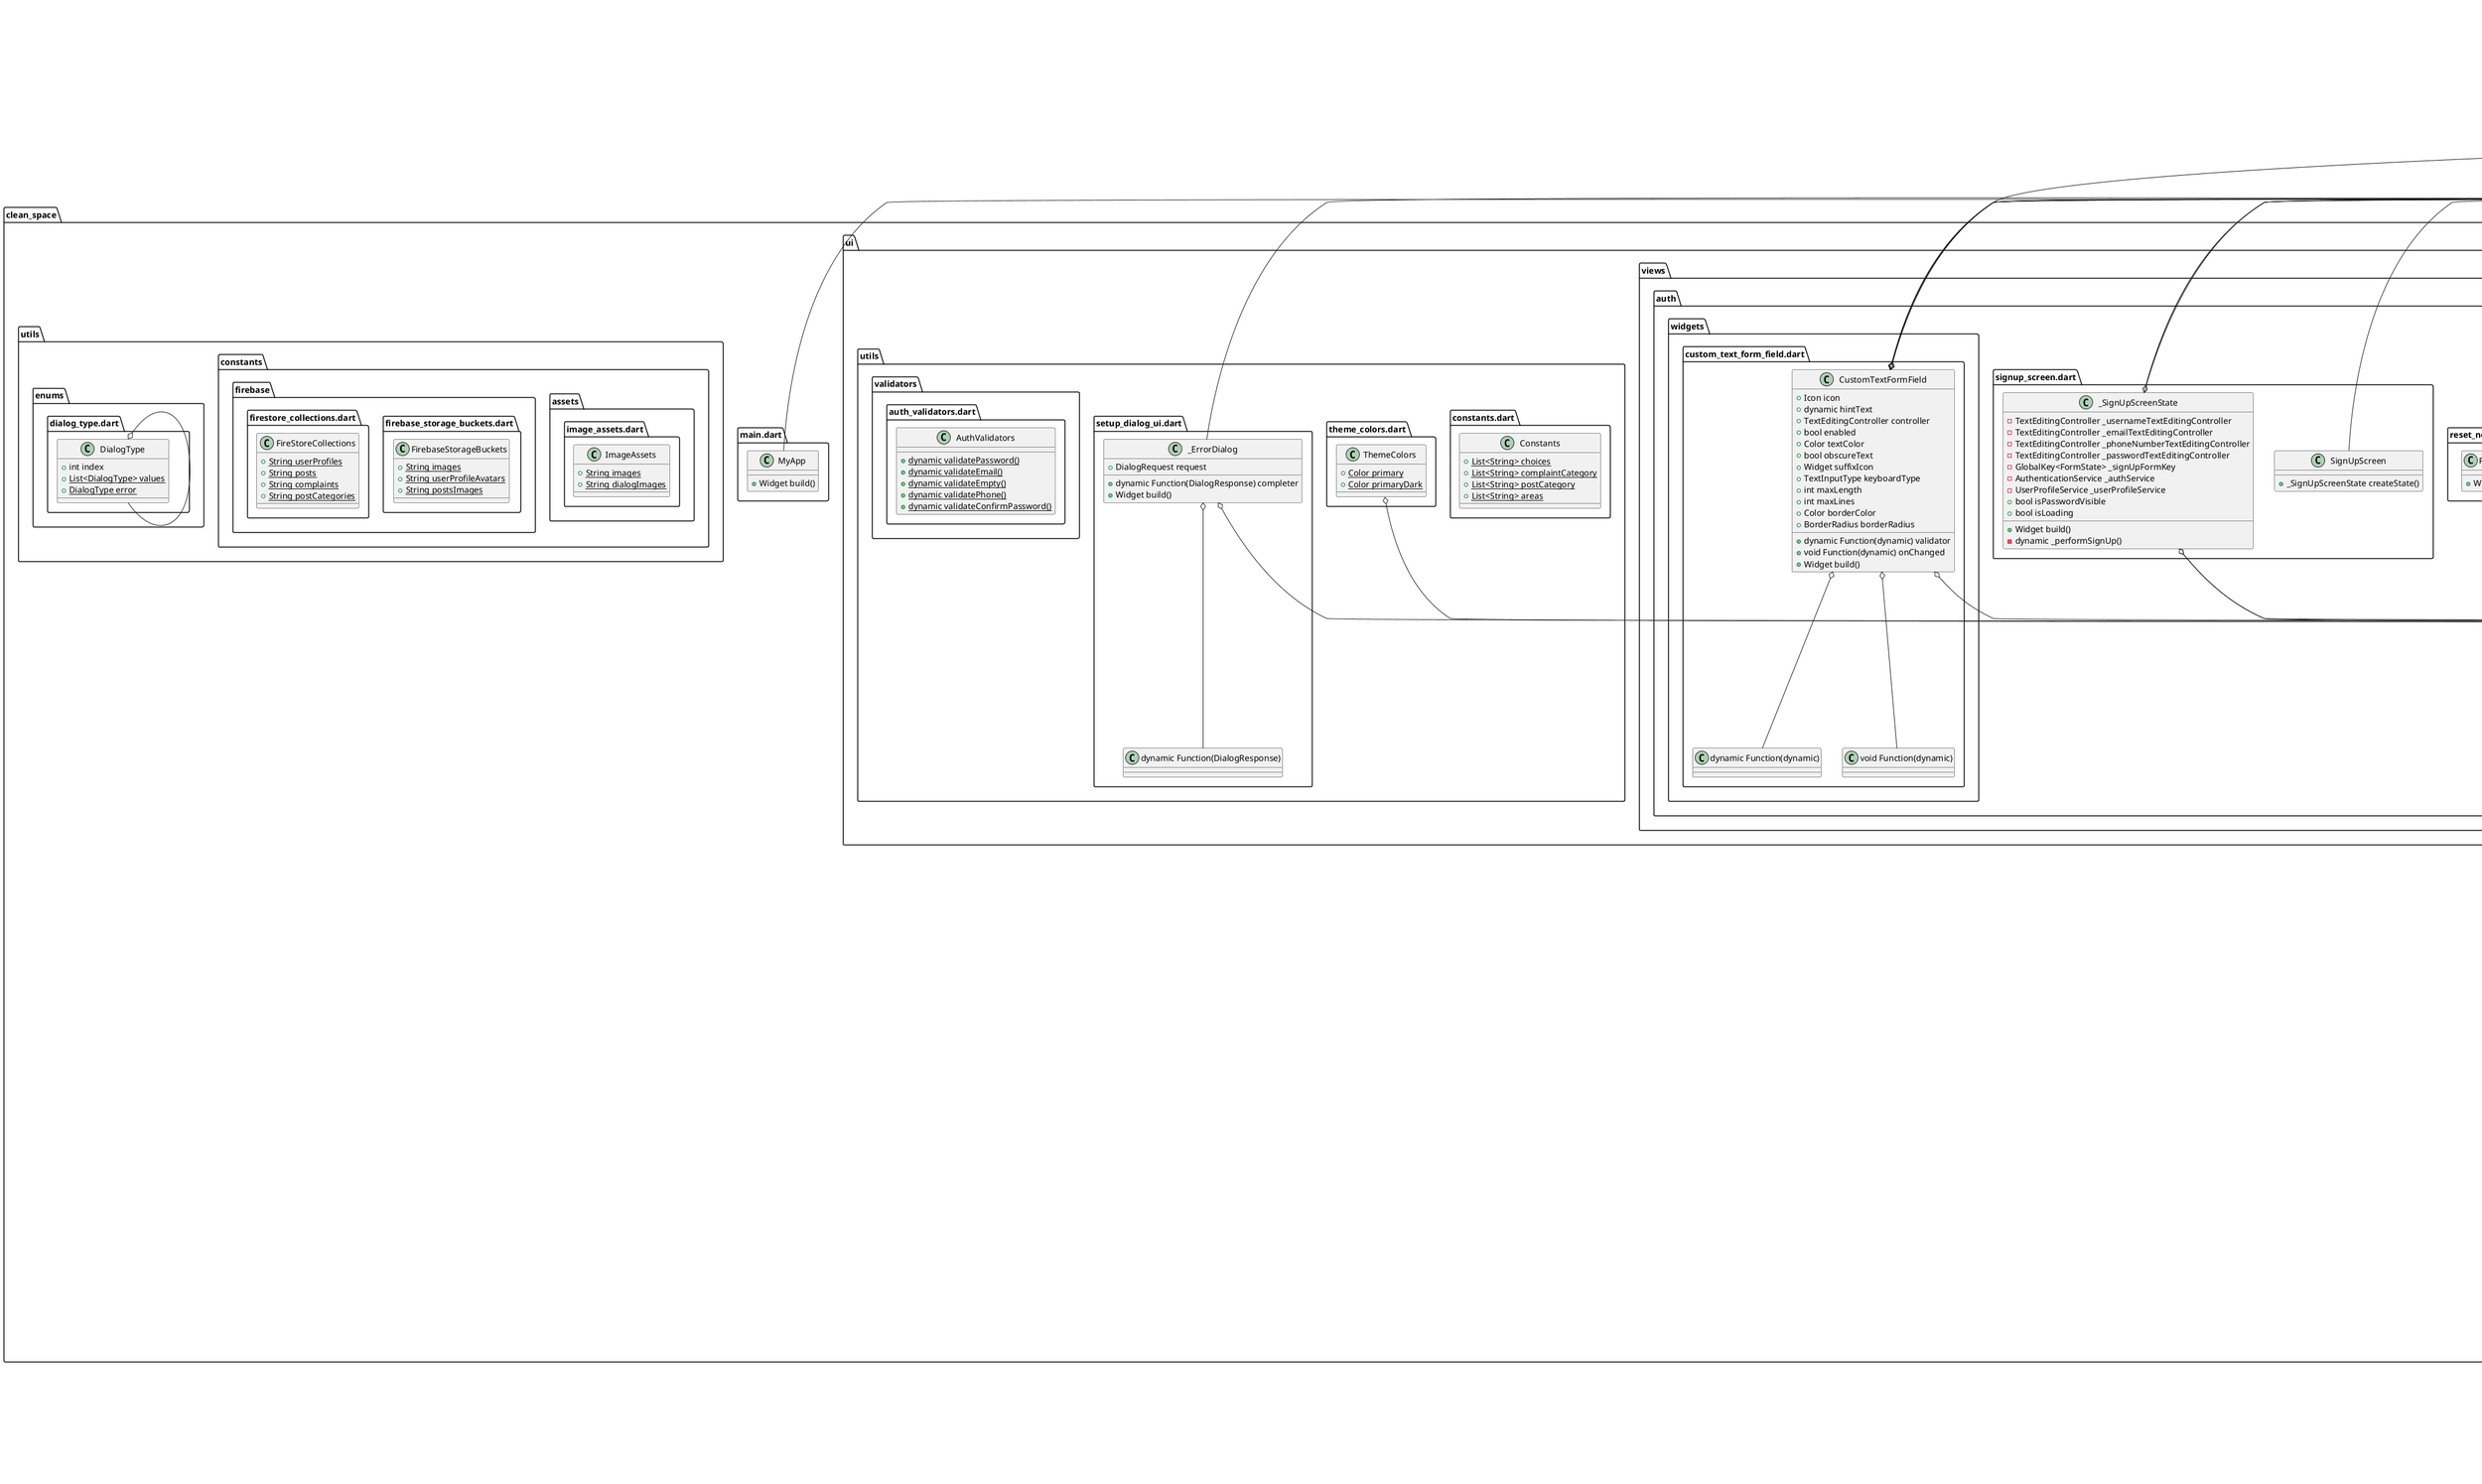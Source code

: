 @startuml
set namespaceSeparator ::

class "clean_space::app::router.dart::$Router" {
}

class "clean_space::app::router.gr.dart::Routes" {
  {static} +dynamic startupScreen
  {static} +dynamic onBoardingScreen
  {static} +dynamic loginScreen
  {static} +dynamic signUpScreen
  {static} +dynamic forgotPasswordSendVerificationScreen
  {static} +dynamic resetNewPasswordScreen
  {static} +dynamic profileScreen
  {static} +dynamic editProfileView
  {static} +dynamic settingsScreen
  {static} +dynamic homeScreen
  {static} +dynamic createPostScreen
  {static} +dynamic feedView
  {static} +dynamic feedSingleScreen
  {static} +dynamic rankView
  {static} +dynamic areaFeedView
  {static} +Set all
}

class "clean_space::app::router.gr.dart::Router" {
  -List<RouteDef> _routes
  -Map<Type, Route<dynamic> Function(RouteData)> _pagesMap
  +List<RouteDef> routes
  +Map<Type, Route<dynamic> Function(RouteData)> pagesMap
}

"auto_route::src::router_base.dart::RouterBase" <|-- "clean_space::app::router.gr.dart::Router"

class "clean_space::app::router.gr.dart::ProfileScreenArguments" {
  +UserProfile userProfile
  +bool isCurrentProfile
}

"clean_space::app::router.gr.dart::ProfileScreenArguments" o-- "clean_space::models::user_profile.dart::UserProfile"

class "clean_space::app::router.gr.dart::EditProfileViewArguments" {
  +UserProfile userProfile
}

"clean_space::app::router.gr.dart::EditProfileViewArguments" o-- "clean_space::models::user_profile.dart::UserProfile"

class "clean_space::app::router.gr.dart::SettingsScreenArguments" {
  +UserProfile userProfile
}

"clean_space::app::router.gr.dart::SettingsScreenArguments" o-- "clean_space::models::user_profile.dart::UserProfile"

class "clean_space::app::router.gr.dart::CreatePostScreenArguments" {
  +bool isComplaint
  +Post post
}

"clean_space::app::router.gr.dart::CreatePostScreenArguments" o-- "clean_space::models::post.dart::Post"

class "clean_space::app::router.gr.dart::FeedSingleScreenArguments" {
  +Post post
}

"clean_space::app::router.gr.dart::FeedSingleScreenArguments" o-- "clean_space::models::post.dart::Post"

class "clean_space::app::router.gr.dart::AreaFeedViewArguments" {
  +Location location
}

"clean_space::app::router.gr.dart::AreaFeedViewArguments" o-- "clean_space::models::area.dart::Location"

class "clean_space::errors::failure.dart::Failure" {
  +String message
  +String toString()
}

class "clean_space::main.dart::MyApp" {
  +Widget build()
}

"flutter::src::widgets::framework.dart::StatelessWidget" <|-- "clean_space::main.dart::MyApp"

class "clean_space::models::area.dart::Location" {
  +int point
  +String country
  +String state
  +String city
  +String area
  {static} +String separator
  +String toStringForDatabase()
  +String toString()
}

class "clean_space::models::post.dart::Post" {
  +String id
  +bool isComplaint
  +String imageUrl
  +String content
  +String category
  +Location location
  +String author
  +List<String> likes
  +DateTime createdAt
  +DateTime updatedAt
  +String toString()
  +Map toMap()
}

"clean_space::models::post.dart::Post" o-- "clean_space::models::area.dart::Location"

class "clean_space::models::post.dart::PostLike" {
  +String id
  +String username
  +String email
  +String avatarUrl
}

class "clean_space::models::post.dart::PostCategory" {
  +String id
  +String category
  +bool isForComplaint
  +Map toMap()
}

class "clean_space::models::user_profile.dart::UserProfile" {
  +String uid
  +String username
  +String email
  +String phone
  +String avatarUrl
  +Location location
  +String bio
  +DateTime createdAt
  +DateTime updatedAt
  +String toString()
  +Map toMap()
  +Map toMapForLikes()
}

"clean_space::models::user_profile.dart::UserProfile" o-- "clean_space::models::area.dart::Location"

class "clean_space::services::authentication_service.dart::AuthenticationService" {
  -FirebaseAuth _firebaseAuth
  -UserProfileService _userProfileService
  +User currentFirebaseUser
  +bool isUserLoggedIn
  +Future<UserProfile> currentUserProfile
  -Future _deleteCurrentAuthUser()
  +Future signInWithEmailAndPassword()
  +Future signUpWithEmailAndPassword()
  +Future sendForgotPasswordEmail()
  +Future signOut()
  +Future changePassword()
  -dynamic _getErrorMessageFromFirebaseException()
}

"clean_space::services::authentication_service.dart::AuthenticationService" o-- "firebase_auth::firebase_auth.dart::FirebaseAuth"
"clean_space::services::authentication_service.dart::AuthenticationService" o-- "clean_space::services::user_profile_service.dart::UserProfileService"
"clean_space::services::authentication_service.dart::AuthenticationService" o-- "firebase_auth::firebase_auth.dart::User"

class "clean_space::services::firestore_service.dart::FirestoreService" {
  {static} -FirebaseFirestore _firebaseFireStore
  +Future setData()
  +Future addData()
  +Future updateData()
  +Future getDocument()
  +Stream collectionStream()
  +Stream getDataStreamFromQuerySnapShotStream()
  +Future deleteDocument()
  -Future _tryFutureOrThrowFailure()
}

"clean_space::services::firestore_service.dart::FirestoreService" o-- "cloud_firestore::cloud_firestore.dart::FirebaseFirestore"

class "clean_space::services::image_services.dart::ImageService" {
  {static} +ImagePicker picker
  {static} +Future openCameraForImage()
  {static} +Future openGalleryForImage()
}

"clean_space::services::image_services.dart::ImageService" o-- "image_picker::image_picker.dart::ImagePicker"

abstract class "clean_space::services::posts_service.dart::PostsServiceBase" {
  +Stream getAllPosts()
  +Stream getAllPostsOf()
  +Stream getPostsByArea()
  +Future getPostsByAreaCount()
  +Future getPost()
  +Future createPost()
  +Future deletePost()
  +Future updatePost()
}

class "clean_space::services::posts_service.dart::PostsService" {
  -FirebaseFirestore _firestore
  -FirestoreService _firestoreService
  {static} -FirebaseStorage _firebaseStorage
  +String postsCollectionPath
  -Reference _postImagesBucket
  +Future createPost()
  +Future deletePost()
  +Stream getAllPosts()
  +Stream getAllPostsOf()
  +Future getPost()
  +Stream getPostsByArea()
  +Future getPostsByAreaCount()
  +Future updatePost()
  +Future uploadImageAndGetDownloadableUrl()
  +Future getAllLocationsFromPost()
  +Future addLike()
  +Future removeLike()
  +Stream getLikesOf()
  +Future addPostCategory()
  +Stream getPostCategory()
}

"clean_space::services::posts_service.dart::PostsService" o-- "cloud_firestore::cloud_firestore.dart::FirebaseFirestore"
"clean_space::services::posts_service.dart::PostsService" o-- "clean_space::services::firestore_service.dart::FirestoreService"
"clean_space::services::posts_service.dart::PostsService" o-- "firebase_storage::firebase_storage.dart::FirebaseStorage"
"clean_space::services::posts_service.dart::PostsService" o-- "firebase_storage::firebase_storage.dart::Reference"
"clean_space::services::posts_service.dart::PostsServiceBase" <|-- "clean_space::services::posts_service.dart::PostsService"

class "clean_space::services::rank_service.dart::RankService" {
  -PostsService _postsService
  +Future calculatePointsOfArea()
  +Future sortAndFilterLocationsByRank()
  +Future getAllLocations()
}

"clean_space::services::rank_service.dart::RankService" o-- "clean_space::services::posts_service.dart::PostsService"

class "clean_space::services::user_profile_service.dart::UserProfileService" {
  {static} -FirebaseFirestore _firebaseFireStore
  {static} -FirebaseStorage _firebaseStorage
  -CollectionReference _userProfiles
  -Reference _userProfileAvatarBucket
  +Future getUserProfile()
  +Future isUsernameAlreadyTaken()
  +Future getEmailFromUsername()
  +Future createUserProfile()
  +Future updateUserProfile()
  +Future uploadAvatarImageAndGetDownloadableUrl()
  +Future updateAvatarImageInUserProfile()
  +Future deleteAvatarImage()
}

"clean_space::services::user_profile_service.dart::UserProfileService" o-- "cloud_firestore::cloud_firestore.dart::FirebaseFirestore"
"clean_space::services::user_profile_service.dart::UserProfileService" o-- "firebase_storage::firebase_storage.dart::FirebaseStorage"
"clean_space::services::user_profile_service.dart::UserProfileService" o-- "cloud_firestore::cloud_firestore.dart::CollectionReference"
"clean_space::services::user_profile_service.dart::UserProfileService" o-- "firebase_storage::firebase_storage.dart::Reference"

class "clean_space::services::user_profile_service.dart::_FirestoreUserProfileKeys" {
  {static} +String avatarUrl
}

class "clean_space::ui::utils::constants.dart::Constants" {
  {static} +List<String> choices
  {static} +List<String> complaintCategory
  {static} +List<String> postCategory
  {static} +List<String> areas
}

class "clean_space::ui::utils::setup_dialog_ui.dart::_ErrorDialog" {
  +DialogRequest request
  +dynamic Function(DialogResponse) completer
  +Widget build()
}

"clean_space::ui::utils::setup_dialog_ui.dart::_ErrorDialog" o-- "stacked_services::src::models::overlay_request.dart::DialogRequest"
"clean_space::ui::utils::setup_dialog_ui.dart::_ErrorDialog" o-- "clean_space::ui::utils::setup_dialog_ui.dart::dynamic Function(DialogResponse)"
"flutter::src::widgets::framework.dart::StatelessWidget" <|-- "clean_space::ui::utils::setup_dialog_ui.dart::_ErrorDialog"

class "clean_space::ui::utils::theme_colors.dart::ThemeColors" {
  {static} +Color primary
  {static} +Color primaryDark
}

"clean_space::ui::utils::theme_colors.dart::ThemeColors" o-- "dart::ui::Color"

class "clean_space::ui::utils::validators::auth_validators.dart::AuthValidators" {
  {static} +dynamic validatePassword()
  {static} +dynamic validateEmail()
  {static} +dynamic validateEmpty()
  {static} +dynamic validatePhone()
  {static} +dynamic validateConfirmPassword()
}

class "clean_space::ui::views::auth::forgot_password_send_verification_screen.dart::ForgotPasswordSendVerificationScreen" {
  +_ForgotPasswordSendVerificationScreenState createState()
}

"flutter::src::widgets::framework.dart::StatefulWidget" <|-- "clean_space::ui::views::auth::forgot_password_send_verification_screen.dart::ForgotPasswordSendVerificationScreen"

class "clean_space::ui::views::auth::forgot_password_send_verification_screen.dart::_ForgotPasswordSendVerificationScreenState" {
  -TextEditingController _emailTextEditingController
  -GlobalKey<FormState> _forgotPasswordFormKey
  -AuthenticationService _authService
  +bool isLoading
  +bool hasVerificationSent
  +Widget build()
  -dynamic _performSendForgotPasswordVerification()
}

"clean_space::ui::views::auth::forgot_password_send_verification_screen.dart::_ForgotPasswordSendVerificationScreenState" o-- "flutter::src::widgets::editable_text.dart::TextEditingController"
"clean_space::ui::views::auth::forgot_password_send_verification_screen.dart::_ForgotPasswordSendVerificationScreenState" o-- "flutter::src::widgets::framework.dart::GlobalKey<FormState>"
"clean_space::ui::views::auth::forgot_password_send_verification_screen.dart::_ForgotPasswordSendVerificationScreenState" o-- "clean_space::services::authentication_service.dart::AuthenticationService"
"flutter::src::widgets::framework.dart::State<T>" <|-- "clean_space::ui::views::auth::forgot_password_send_verification_screen.dart::_ForgotPasswordSendVerificationScreenState"

class "clean_space::ui::views::auth::login_screen.dart::LoginScreen" {
  +_LoginScreenState createState()
}

"flutter::src::widgets::framework.dart::StatefulWidget" <|-- "clean_space::ui::views::auth::login_screen.dart::LoginScreen"

class "clean_space::ui::views::auth::login_screen.dart::_LoginScreenState" {
  -TextEditingController _emailTextEditingController
  -TextEditingController _passwordTextEditingController
  -GlobalKey<FormState> _loginFormKey
  -AuthenticationService _authService
  +bool isPasswordVisible
  +bool isLoading
  +Widget build()
  -dynamic _performLogin()
}

"clean_space::ui::views::auth::login_screen.dart::_LoginScreenState" o-- "flutter::src::widgets::editable_text.dart::TextEditingController"
"clean_space::ui::views::auth::login_screen.dart::_LoginScreenState" o-- "flutter::src::widgets::framework.dart::GlobalKey<FormState>"
"clean_space::ui::views::auth::login_screen.dart::_LoginScreenState" o-- "clean_space::services::authentication_service.dart::AuthenticationService"
"flutter::src::widgets::framework.dart::State<T>" <|-- "clean_space::ui::views::auth::login_screen.dart::_LoginScreenState"

class "clean_space::ui::views::auth::reset_new_password_screen.dart::ResetNewPasswordScreen" {
  +Widget build()
}

"flutter::src::widgets::framework.dart::StatelessWidget" <|-- "clean_space::ui::views::auth::reset_new_password_screen.dart::ResetNewPasswordScreen"

class "clean_space::ui::views::auth::signup_screen.dart::SignUpScreen" {
  +_SignUpScreenState createState()
}

"flutter::src::widgets::framework.dart::StatefulWidget" <|-- "clean_space::ui::views::auth::signup_screen.dart::SignUpScreen"

class "clean_space::ui::views::auth::signup_screen.dart::_SignUpScreenState" {
  -TextEditingController _usernameTextEditingController
  -TextEditingController _emailTextEditingController
  -TextEditingController _phoneNumberTextEditingController
  -TextEditingController _passwordTextEditingController
  -GlobalKey<FormState> _signUpFormKey
  -AuthenticationService _authService
  -UserProfileService _userProfileService
  +bool isPasswordVisible
  +bool isLoading
  +Widget build()
  -dynamic _performSignUp()
}

"clean_space::ui::views::auth::signup_screen.dart::_SignUpScreenState" o-- "flutter::src::widgets::editable_text.dart::TextEditingController"
"clean_space::ui::views::auth::signup_screen.dart::_SignUpScreenState" o-- "flutter::src::widgets::framework.dart::GlobalKey<FormState>"
"clean_space::ui::views::auth::signup_screen.dart::_SignUpScreenState" o-- "clean_space::services::authentication_service.dart::AuthenticationService"
"clean_space::ui::views::auth::signup_screen.dart::_SignUpScreenState" o-- "clean_space::services::user_profile_service.dart::UserProfileService"
"flutter::src::widgets::framework.dart::State<T>" <|-- "clean_space::ui::views::auth::signup_screen.dart::_SignUpScreenState"

class "clean_space::ui::views::auth::widgets::custom_text_form_field.dart::CustomTextFormField" {
  +Icon icon
  +dynamic hintText
  +TextEditingController controller
  +bool enabled
  +dynamic Function(dynamic) validator
  +Color textColor
  +bool obscureText
  +Widget suffixIcon
  +TextInputType keyboardType
  +void Function(dynamic) onChanged
  +int maxLength
  +int maxLines
  +Color borderColor
  +BorderRadius borderRadius
  +Widget build()
}

"clean_space::ui::views::auth::widgets::custom_text_form_field.dart::CustomTextFormField" o-- "flutter::src::widgets::icon.dart::Icon"
"clean_space::ui::views::auth::widgets::custom_text_form_field.dart::CustomTextFormField" o-- "flutter::src::widgets::editable_text.dart::TextEditingController"
"clean_space::ui::views::auth::widgets::custom_text_form_field.dart::CustomTextFormField" o-- "clean_space::ui::views::auth::widgets::custom_text_form_field.dart::dynamic Function(dynamic)"
"clean_space::ui::views::auth::widgets::custom_text_form_field.dart::CustomTextFormField" o-- "dart::ui::Color"
"clean_space::ui::views::auth::widgets::custom_text_form_field.dart::CustomTextFormField" o-- "flutter::src::widgets::framework.dart::Widget"
"clean_space::ui::views::auth::widgets::custom_text_form_field.dart::CustomTextFormField" o-- "flutter::src::services::text_input.dart::TextInputType"
"clean_space::ui::views::auth::widgets::custom_text_form_field.dart::CustomTextFormField" o-- "clean_space::ui::views::auth::widgets::custom_text_form_field.dart::void Function(dynamic)"
"clean_space::ui::views::auth::widgets::custom_text_form_field.dart::CustomTextFormField" o-- "flutter::src::painting::border_radius.dart::BorderRadius"
"flutter::src::widgets::framework.dart::StatelessWidget" <|-- "clean_space::ui::views::auth::widgets::custom_text_form_field.dart::CustomTextFormField"

class "clean_space::ui::views::home::feed_view.dart::FeedView" {
  +_FeedViewState createState()
}

"flutter::src::widgets::framework.dart::StatefulWidget" <|-- "clean_space::ui::views::home::feed_view.dart::FeedView"

class "clean_space::ui::views::home::feed_view.dart::_FeedViewState" {
  -AuthenticationService _authenticationService
  -PostsService _postsService
  +Widget build()
}

"clean_space::ui::views::home::feed_view.dart::_FeedViewState" o-- "clean_space::services::authentication_service.dart::AuthenticationService"
"clean_space::ui::views::home::feed_view.dart::_FeedViewState" o-- "clean_space::services::posts_service.dart::PostsService"
"flutter::src::widgets::framework.dart::State<T>" <|-- "clean_space::ui::views::home::feed_view.dart::_FeedViewState"

class "clean_space::ui::views::home::home_screen.dart::HomeScreen" {
  +_HomeScreenState createState()
}

"flutter::src::widgets::framework.dart::StatefulWidget" <|-- "clean_space::ui::views::home::home_screen.dart::HomeScreen"

class "clean_space::ui::views::home::home_screen.dart::_HomeScreenState" {
  -AuthenticationService _authenticationService
  -int _currentIndex
  -UserProfile _userProfile
  +void initState()
  +Future fetchUserProfile()
  -dynamic _showBottomSheet()
  +Widget build()
  +Widget buildNavBarItem()
}

"clean_space::ui::views::home::home_screen.dart::_HomeScreenState" o-- "clean_space::services::authentication_service.dart::AuthenticationService"
"clean_space::ui::views::home::home_screen.dart::_HomeScreenState" o-- "clean_space::models::user_profile.dart::UserProfile"
"flutter::src::widgets::framework.dart::State<T>" <|-- "clean_space::ui::views::home::home_screen.dart::_HomeScreenState"

class "clean_space::ui::views::posts::create_post_screen.dart::CreatePostScreen" {
  +bool isComplaint
  +Post post
  +_CreatePostScreenState createState()
}

"clean_space::ui::views::posts::create_post_screen.dart::CreatePostScreen" o-- "clean_space::models::post.dart::Post"
"flutter::src::widgets::framework.dart::StatefulWidget" <|-- "clean_space::ui::views::posts::create_post_screen.dart::CreatePostScreen"

class "clean_space::ui::views::posts::create_post_screen.dart::_CreatePostScreenState" {
  -PostsService _postService
  -AuthenticationService _authenticationService
  -TextEditingController _commentAboutPlace
  -UserProfile _userProfile
  -File _image
  -dynamic _selectedCatValue
  -dynamic _selectedAreaValue
  -TextEditingController _newCategoryTextEditor
  +bool isLoading
  +bool isCatVisible
  +List<DropdownMenuItem> categoryItems
  +List<DropdownMenuItem> areaItems
  +void initState()
  +dynamic getUserProfile()
  +void createPost()
  +void addCategory()
  +void editPost()
  +Widget build()
}

"clean_space::ui::views::posts::create_post_screen.dart::_CreatePostScreenState" o-- "clean_space::services::posts_service.dart::PostsService"
"clean_space::ui::views::posts::create_post_screen.dart::_CreatePostScreenState" o-- "clean_space::services::authentication_service.dart::AuthenticationService"
"clean_space::ui::views::posts::create_post_screen.dart::_CreatePostScreenState" o-- "flutter::src::widgets::editable_text.dart::TextEditingController"
"clean_space::ui::views::posts::create_post_screen.dart::_CreatePostScreenState" o-- "clean_space::models::user_profile.dart::UserProfile"
"clean_space::ui::views::posts::create_post_screen.dart::_CreatePostScreenState" o-- "dart::io::File"
"flutter::src::widgets::framework.dart::State<T>" <|-- "clean_space::ui::views::posts::create_post_screen.dart::_CreatePostScreenState"

class "clean_space::ui::views::posts::create_post_screen.dart::SearchCategoryDelegate" {
  +bool isForComplaint
  +List buildActions()
  +Widget buildLeading()
  +Widget buildResults()
  +Widget buildSuggestions()
  -Widget _buildList()
}

"flutter::src::material::search.dart::SearchDelegate<T>" <|-- "clean_space::ui::views::posts::create_post_screen.dart::SearchCategoryDelegate"

class "clean_space::ui::views::posts::create_post_screen.dart::SearchCategoryViewModel2" {
  -PostsService _postService
  -bool _showAddNewCategoryTextField
  +bool isForComplaint
  +GlobalKey<FormState> addNewCategoryFormKey
  +TextEditingController addNewCategoryTextEditingController
  +bool showAddNewCategoryTextField
  +Stream<List<PostCategory>> stream
  +void initialize()
  +dynamic setShowAddNewCategoryTextField()
  +void addNewCategory()
}

"clean_space::ui::views::posts::create_post_screen.dart::SearchCategoryViewModel2" o-- "clean_space::services::posts_service.dart::PostsService"
"clean_space::ui::views::posts::create_post_screen.dart::SearchCategoryViewModel2" o-- "flutter::src::widgets::framework.dart::GlobalKey<FormState>"
"clean_space::ui::views::posts::create_post_screen.dart::SearchCategoryViewModel2" o-- "flutter::src::widgets::editable_text.dart::TextEditingController"
"clean_space::ui::views::posts::create_post_screen.dart::SearchCategoryViewModel2" o-- "dart::async::Stream<List<PostCategory>>"
"stacked::src::state_management::base_view_models.dart::StreamViewModel<T>" <|-- "clean_space::ui::views::posts::create_post_screen.dart::SearchCategoryViewModel2"

class "clean_space::ui::views::posts::feed_single_screen.dart::FeedSingleScreen" {
  +Post post
  +Widget build()
}

"clean_space::ui::views::posts::feed_single_screen.dart::FeedSingleScreen" o-- "clean_space::models::post.dart::Post"
"flutter::src::widgets::framework.dart::StatelessWidget" <|-- "clean_space::ui::views::posts::feed_single_screen.dart::FeedSingleScreen"

class "clean_space::ui::views::posts::rank_test.dart::RankTest" {
  +_RankTestState createState()
}

"flutter::src::widgets::framework.dart::StatefulWidget" <|-- "clean_space::ui::views::posts::rank_test.dart::RankTest"

class "clean_space::ui::views::posts::rank_test.dart::_RankTestState" {
  -RankService _rankService
  +void initState()
  +Future getRankedLocations()
  +Widget build()
}

"clean_space::ui::views::posts::rank_test.dart::_RankTestState" o-- "clean_space::services::rank_service.dart::RankService"
"flutter::src::widgets::framework.dart::State<T>" <|-- "clean_space::ui::views::posts::rank_test.dart::_RankTestState"

class "clean_space::ui::views::profile::edit_profile_view.dart::EditProfileView" {
  +UserProfile userProfile
  +_EditProfileViewState createState()
}

"clean_space::ui::views::profile::edit_profile_view.dart::EditProfileView" o-- "clean_space::models::user_profile.dart::UserProfile"
"flutter::src::widgets::framework.dart::StatefulWidget" <|-- "clean_space::ui::views::profile::edit_profile_view.dart::EditProfileView"

class "clean_space::ui::views::profile::edit_profile_view.dart::_EditProfileViewState" {
  -GlobalKey<FormState> _editProfileFormKey
  -TextEditingController _usernameTextEditingController
  -TextEditingController _bioTextEditingController
  -TextEditingController _phoneNumberTextEditingController
  -PostsService _postsService
  -UserProfileService _userProfileService
  +bool isPasswordVisible
  +bool isLoading
  -File _image
  +dynamic imageUrl
  +void initState()
  -dynamic _showBottomSheet()
  +dynamic updateProfile()
  -Widget _buildProfileAvatar()
  +Widget build()
}

"clean_space::ui::views::profile::edit_profile_view.dart::_EditProfileViewState" o-- "flutter::src::widgets::framework.dart::GlobalKey<FormState>"
"clean_space::ui::views::profile::edit_profile_view.dart::_EditProfileViewState" o-- "flutter::src::widgets::editable_text.dart::TextEditingController"
"clean_space::ui::views::profile::edit_profile_view.dart::_EditProfileViewState" o-- "clean_space::services::posts_service.dart::PostsService"
"clean_space::ui::views::profile::edit_profile_view.dart::_EditProfileViewState" o-- "clean_space::services::user_profile_service.dart::UserProfileService"
"clean_space::ui::views::profile::edit_profile_view.dart::_EditProfileViewState" o-- "dart::io::File"
"flutter::src::widgets::framework.dart::State<T>" <|-- "clean_space::ui::views::profile::edit_profile_view.dart::_EditProfileViewState"

class "clean_space::ui::views::profile::profile_screen.dart::ProfileScreen" {
  +UserProfile userProfile
  +bool isCurrentProfile
  +_ProfileScreenState createState()
}

"clean_space::ui::views::profile::profile_screen.dart::ProfileScreen" o-- "clean_space::models::user_profile.dart::UserProfile"
"flutter::src::widgets::framework.dart::StatefulWidget" <|-- "clean_space::ui::views::profile::profile_screen.dart::ProfileScreen"

class "clean_space::ui::views::profile::profile_screen.dart::_ProfileScreenState" {
  +TabController controller
  +int currentTabIndex
  -PostsService _postsService
  +void initState()
  +void dispose()
  +Widget build()
  -Widget _buildProfileAvatar()
}

"clean_space::ui::views::profile::profile_screen.dart::_ProfileScreenState" o-- "flutter::src::material::tab_controller.dart::TabController"
"clean_space::ui::views::profile::profile_screen.dart::_ProfileScreenState" o-- "clean_space::services::posts_service.dart::PostsService"
"flutter::src::widgets::framework.dart::State<T>" <|-- "clean_space::ui::views::profile::profile_screen.dart::_ProfileScreenState"
"flutter::src::widgets::ticker_provider.dart::TickerProviderStateMixin<T>" <|-- "clean_space::ui::views::profile::profile_screen.dart::_ProfileScreenState"

class "clean_space::ui::views::profile::profile_screen.dart::PostGridItem" {
  +Post post
  +Widget build()
}

"clean_space::ui::views::profile::profile_screen.dart::PostGridItem" o-- "clean_space::models::post.dart::Post"
"flutter::src::widgets::framework.dart::StatelessWidget" <|-- "clean_space::ui::views::profile::profile_screen.dart::PostGridItem"

class "clean_space::ui::views::profile::settings_screen.dart::SettingsScreen" {
  +UserProfile userProfile
  +_SettingsScreenState createState()
}

"clean_space::ui::views::profile::settings_screen.dart::SettingsScreen" o-- "clean_space::models::user_profile.dart::UserProfile"
"flutter::src::widgets::framework.dart::StatefulWidget" <|-- "clean_space::ui::views::profile::settings_screen.dart::SettingsScreen"

class "clean_space::ui::views::profile::settings_screen.dart::_SettingsScreenState" {
  -AuthenticationService _authenticationService
  -TextEditingController _newPasswordTextEdititingController
  -TextEditingController _confirmNewPasswordTextEdititingController
  -GlobalKey<FormState> _changePassFormKey
  +bool isLoading
  +void changePassword()
  +Widget build()
}

"clean_space::ui::views::profile::settings_screen.dart::_SettingsScreenState" o-- "clean_space::services::authentication_service.dart::AuthenticationService"
"clean_space::ui::views::profile::settings_screen.dart::_SettingsScreenState" o-- "flutter::src::widgets::editable_text.dart::TextEditingController"
"clean_space::ui::views::profile::settings_screen.dart::_SettingsScreenState" o-- "flutter::src::widgets::framework.dart::GlobalKey<FormState>"
"flutter::src::widgets::framework.dart::State<T>" <|-- "clean_space::ui::views::profile::settings_screen.dart::_SettingsScreenState"

class "clean_space::ui::views::rank::area_feed_view.dart::AreaFeedView" {
  +Location location
  +_AreaFeedViewState createState()
}

"clean_space::ui::views::rank::area_feed_view.dart::AreaFeedView" o-- "clean_space::models::area.dart::Location"
"flutter::src::widgets::framework.dart::StatefulWidget" <|-- "clean_space::ui::views::rank::area_feed_view.dart::AreaFeedView"

class "clean_space::ui::views::rank::area_feed_view.dart::_AreaFeedViewState" {
  -PostsService _postsService
  +Widget build()
}

"clean_space::ui::views::rank::area_feed_view.dart::_AreaFeedViewState" o-- "clean_space::services::posts_service.dart::PostsService"
"flutter::src::widgets::framework.dart::State<T>" <|-- "clean_space::ui::views::rank::area_feed_view.dart::_AreaFeedViewState"

class "clean_space::ui::views::rank::rank_view.dart::RankView" {
  +_RankViewState createState()
}

"flutter::src::widgets::framework.dart::StatefulWidget" <|-- "clean_space::ui::views::rank::rank_view.dart::RankView"

class "clean_space::ui::views::rank::rank_view.dart::_RankViewState" {
  -RankService _rankService
  +Future getRankedLocations()
  +Widget build()
  +Widget showRank()
}

"clean_space::ui::views::rank::rank_view.dart::_RankViewState" o-- "clean_space::services::rank_service.dart::RankService"
"flutter::src::widgets::framework.dart::State<T>" <|-- "clean_space::ui::views::rank::rank_view.dart::_RankViewState"

class "clean_space::ui::views::rank::rank_view.dart::StarClipper" {
  +int numberOfPoints
  +Path getClip()
  -num _degToRad()
  +bool shouldReclip()
}

"flutter::src::rendering::proxy_box.dart::CustomClipper<T>" <|-- "clean_space::ui::views::rank::rank_view.dart::StarClipper"

class "clean_space::ui::views::rank::rank_widget.dart::RankWidget" {
  +double offset
  +Path getClip()
  +bool shouldReclip()
}

"flutter::src::rendering::proxy_box.dart::CustomClipper<T>" <|-- "clean_space::ui::views::rank::rank_widget.dart::RankWidget"

class "clean_space::ui::views::startup::on_boarding_screen.dart::OnBoardingScreen" {
  -PageDecoration _pageDecoration
  +Widget build()
}

"clean_space::ui::views::startup::on_boarding_screen.dart::OnBoardingScreen" o-- "introduction_screen::src::model::page_decoration.dart::PageDecoration"
"flutter::src::widgets::framework.dart::StatelessWidget" <|-- "clean_space::ui::views::startup::on_boarding_screen.dart::OnBoardingScreen"

class "clean_space::ui::views::startup::splash_screen.dart::SplashScreen" {
  +Widget build()
}

"flutter::src::widgets::framework.dart::StatelessWidget" <|-- "clean_space::ui::views::startup::splash_screen.dart::SplashScreen"

class "clean_space::ui::views::startup::startup_screen.dart::StartupScreen" {
  +_StartupScreenState createState()
}

"flutter::src::widgets::framework.dart::StatefulWidget" <|-- "clean_space::ui::views::startup::startup_screen.dart::StartupScreen"

class "clean_space::ui::views::startup::startup_screen.dart::_StartupScreenState" {
  -AuthenticationService _authenticationService
  +void initState()
  +Widget build()
  +void handleStartupLogic()
}

"clean_space::ui::views::startup::startup_screen.dart::_StartupScreenState" o-- "clean_space::services::authentication_service.dart::AuthenticationService"
"flutter::src::widgets::framework.dart::State<T>" <|-- "clean_space::ui::views::startup::startup_screen.dart::_StartupScreenState"

class "clean_space::ui::views::widgets::custom_rounded_rectangular_button.dart::CustomRoundedRectangularButton" {
  +Function onPressed
  +Color color
  +double width
  +double height
  +Widget child
  +Widget build()
}

"clean_space::ui::views::widgets::custom_rounded_rectangular_button.dart::CustomRoundedRectangularButton" o-- "dart::ui::Color"
"clean_space::ui::views::widgets::custom_rounded_rectangular_button.dart::CustomRoundedRectangularButton" o-- "flutter::src::widgets::framework.dart::Widget"
"flutter::src::widgets::framework.dart::StatelessWidget" <|-- "clean_space::ui::views::widgets::custom_rounded_rectangular_button.dart::CustomRoundedRectangularButton"

class "clean_space::ui::views::widgets::feed_item.dart::FeedItem" {
  +Post post
  +bool isSinglePost
  +_FeedItemState createState()
}

"clean_space::ui::views::widgets::feed_item.dart::FeedItem" o-- "clean_space::models::post.dart::Post"
"flutter::src::widgets::framework.dart::StatefulWidget" <|-- "clean_space::ui::views::widgets::feed_item.dart::FeedItem"

class "clean_space::ui::views::widgets::feed_item.dart::_FeedItemState" {
  -UserProfileService _userProfileService
  -PostsService _postsService
  -AuthenticationService _authenticationService
  +Widget build()
  +void choiceAction()
}

"clean_space::ui::views::widgets::feed_item.dart::_FeedItemState" o-- "clean_space::services::user_profile_service.dart::UserProfileService"
"clean_space::ui::views::widgets::feed_item.dart::_FeedItemState" o-- "clean_space::services::posts_service.dart::PostsService"
"clean_space::ui::views::widgets::feed_item.dart::_FeedItemState" o-- "clean_space::services::authentication_service.dart::AuthenticationService"
"flutter::src::widgets::framework.dart::State<T>" <|-- "clean_space::ui::views::widgets::feed_item.dart::_FeedItemState"

class "clean_space::ui::views::widgets::feed_item.dart::PostLikeWidget" {
  +Post post
  +_PostLikeWidgetState createState()
}

"clean_space::ui::views::widgets::feed_item.dart::PostLikeWidget" o-- "clean_space::models::post.dart::Post"
"flutter::src::widgets::framework.dart::StatefulWidget" <|-- "clean_space::ui::views::widgets::feed_item.dart::PostLikeWidget"

class "clean_space::ui::views::widgets::feed_item.dart::_PostLikeWidgetState" {
  +UserProfile currentUserProfile
  -PostsService _postsService
  -AuthenticationService _authenticationService
  +void initState()
  +void fetchCurrentUserProfile()
  +Widget build()
}

"clean_space::ui::views::widgets::feed_item.dart::_PostLikeWidgetState" o-- "clean_space::models::user_profile.dart::UserProfile"
"clean_space::ui::views::widgets::feed_item.dart::_PostLikeWidgetState" o-- "clean_space::services::posts_service.dart::PostsService"
"clean_space::ui::views::widgets::feed_item.dart::_PostLikeWidgetState" o-- "clean_space::services::authentication_service.dart::AuthenticationService"
"flutter::src::widgets::framework.dart::State<T>" <|-- "clean_space::ui::views::widgets::feed_item.dart::_PostLikeWidgetState"

class "clean_space::ui::views::widgets::unfocus_wrapper.dart::UnFocusWrapper" {
  +Widget child
  +Widget build()
}

"clean_space::ui::views::widgets::unfocus_wrapper.dart::UnFocusWrapper" o-- "flutter::src::widgets::framework.dart::Widget"
"flutter::src::widgets::framework.dart::StatelessWidget" <|-- "clean_space::ui::views::widgets::unfocus_wrapper.dart::UnFocusWrapper"

class "clean_space::utils::constants::assets::image_assets.dart::ImageAssets" {
  {static} +String images
  {static} +String dialogImages
}

class "clean_space::utils::constants::firebase::firebase_storage_buckets.dart::FirebaseStorageBuckets" {
  {static} +String images
  {static} +String userProfileAvatars
  {static} +String postsImages
}

class "clean_space::utils::constants::firebase::firestore_collections.dart::FireStoreCollections" {
  {static} +String userProfiles
  {static} +String posts
  {static} +String complaints
  {static} +String postCategories
}

class "clean_space::utils::enums::dialog_type.dart::DialogType" {
  +int index
  {static} +List<DialogType> values
  {static} +DialogType error
}

"clean_space::utils::enums::dialog_type.dart::DialogType" o-- "clean_space::utils::enums::dialog_type.dart::DialogType"


@enduml